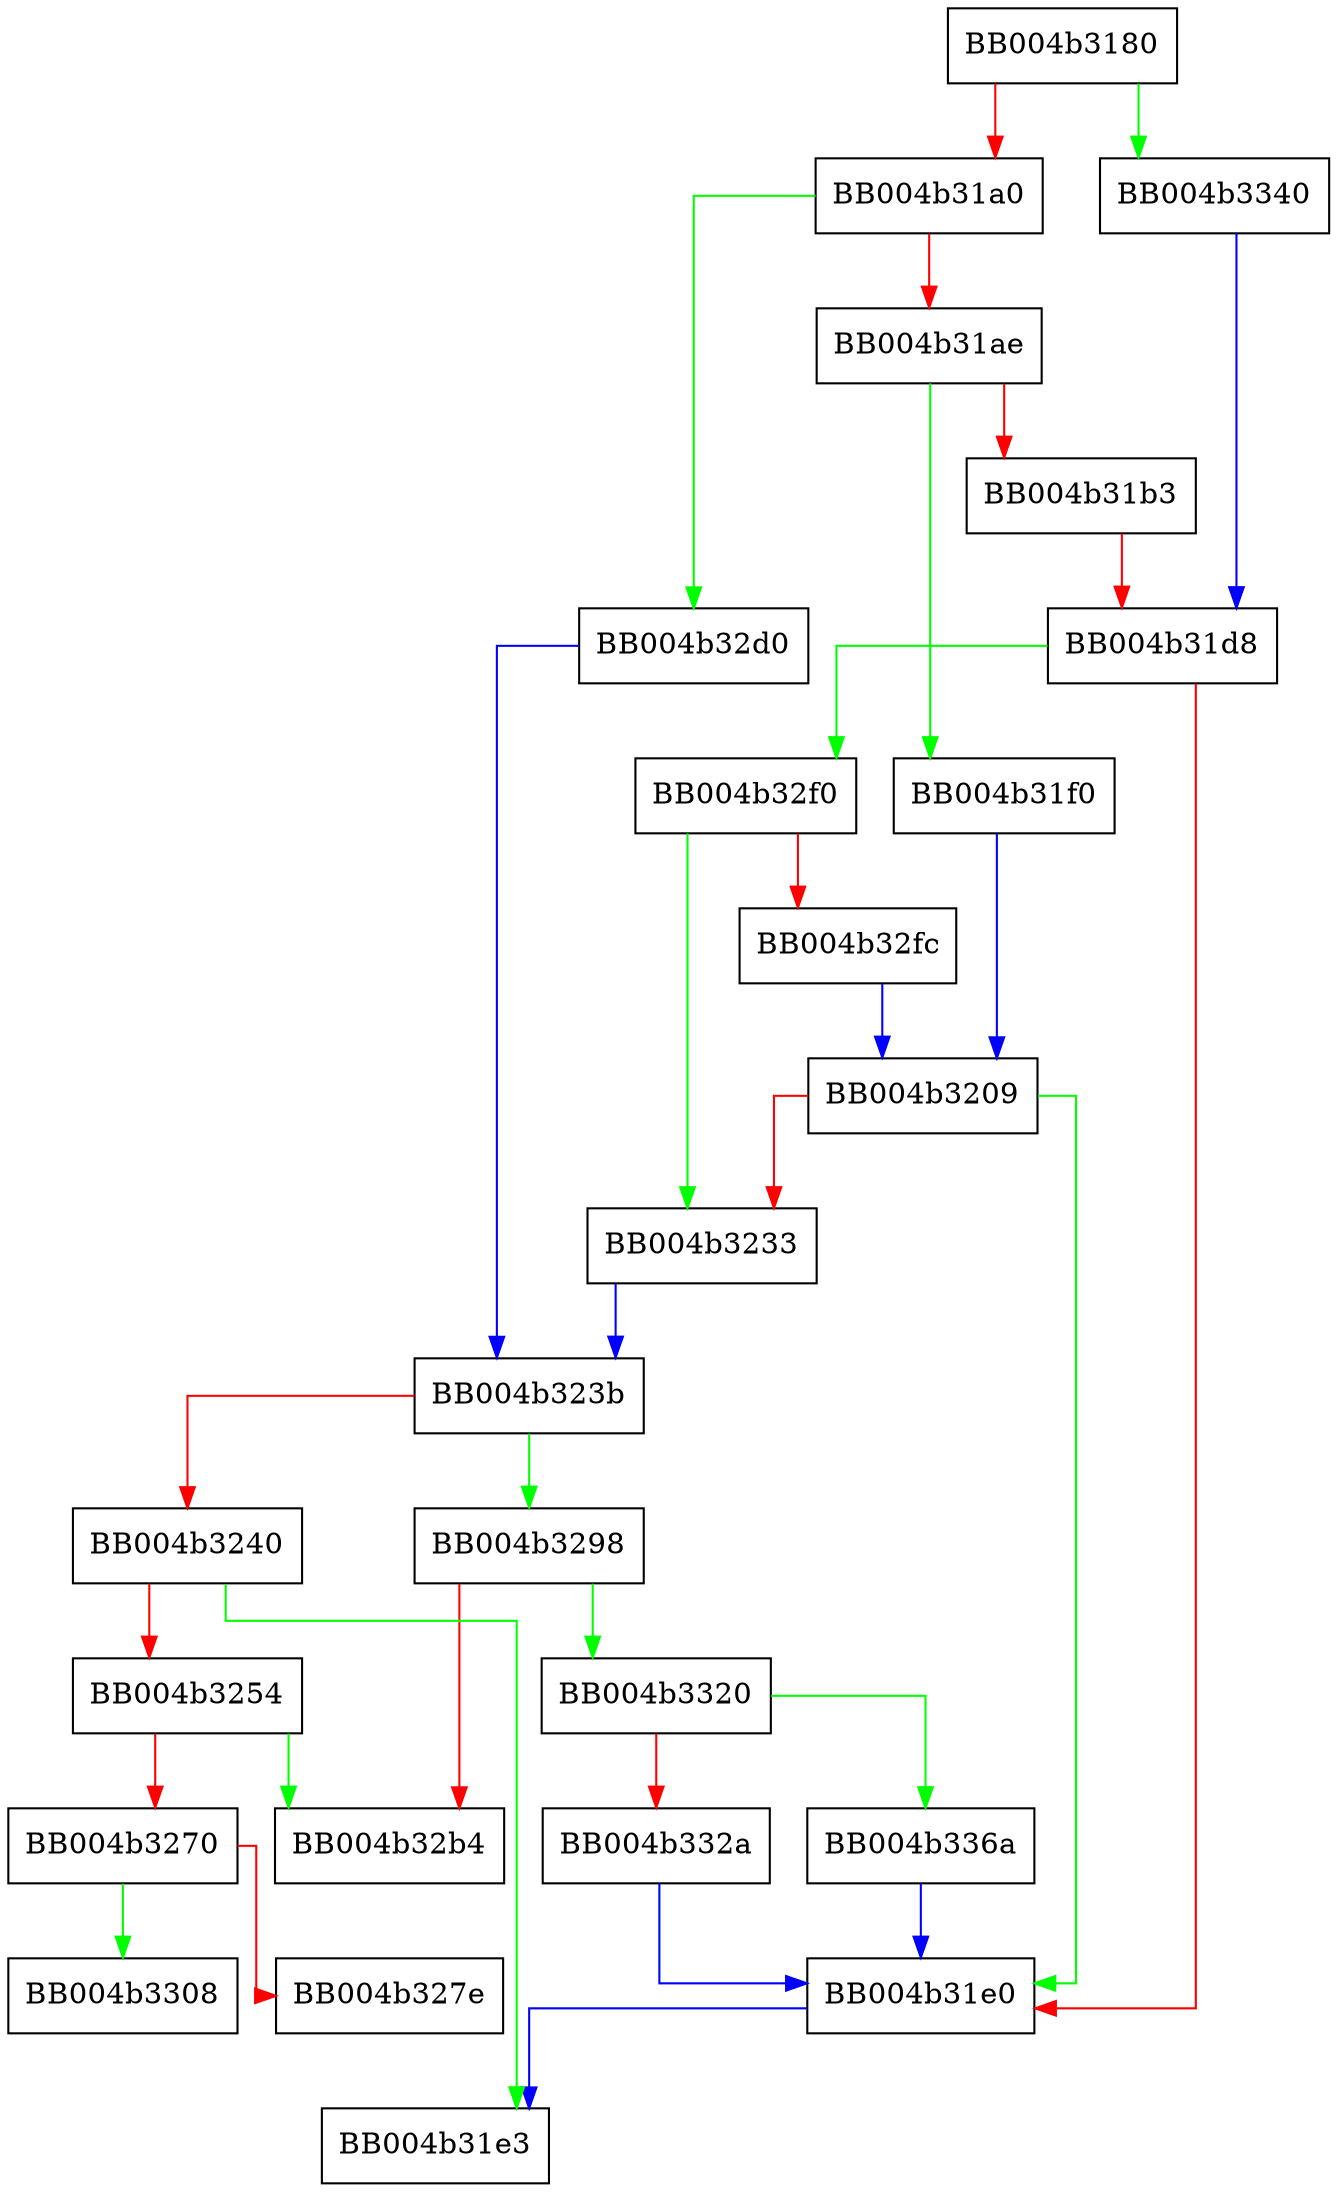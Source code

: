 digraph ossl_quic_detach_stream {
  node [shape="box"];
  graph [splines=ortho];
  BB004b3180 -> BB004b3340 [color="green"];
  BB004b3180 -> BB004b31a0 [color="red"];
  BB004b31a0 -> BB004b32d0 [color="green"];
  BB004b31a0 -> BB004b31ae [color="red"];
  BB004b31ae -> BB004b31f0 [color="green"];
  BB004b31ae -> BB004b31b3 [color="red"];
  BB004b31b3 -> BB004b31d8 [color="red"];
  BB004b31d8 -> BB004b32f0 [color="green"];
  BB004b31d8 -> BB004b31e0 [color="red"];
  BB004b31e0 -> BB004b31e3 [color="blue"];
  BB004b31f0 -> BB004b3209 [color="blue"];
  BB004b3209 -> BB004b31e0 [color="green"];
  BB004b3209 -> BB004b3233 [color="red"];
  BB004b3233 -> BB004b323b [color="blue"];
  BB004b323b -> BB004b3298 [color="green"];
  BB004b323b -> BB004b3240 [color="red"];
  BB004b3240 -> BB004b31e3 [color="green"];
  BB004b3240 -> BB004b3254 [color="red"];
  BB004b3254 -> BB004b32b4 [color="green"];
  BB004b3254 -> BB004b3270 [color="red"];
  BB004b3270 -> BB004b3308 [color="green"];
  BB004b3270 -> BB004b327e [color="red"];
  BB004b3298 -> BB004b3320 [color="green"];
  BB004b3298 -> BB004b32b4 [color="red"];
  BB004b32d0 -> BB004b323b [color="blue"];
  BB004b32f0 -> BB004b3233 [color="green"];
  BB004b32f0 -> BB004b32fc [color="red"];
  BB004b32fc -> BB004b3209 [color="blue"];
  BB004b3320 -> BB004b336a [color="green"];
  BB004b3320 -> BB004b332a [color="red"];
  BB004b332a -> BB004b31e0 [color="blue"];
  BB004b3340 -> BB004b31d8 [color="blue"];
  BB004b336a -> BB004b31e0 [color="blue"];
}